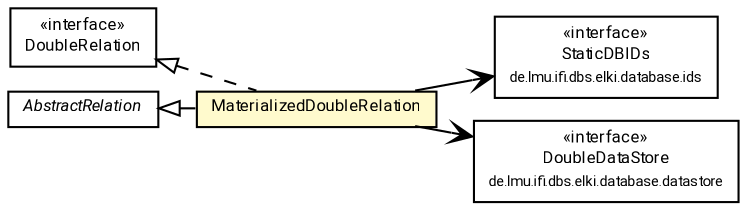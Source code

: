 #!/usr/local/bin/dot
#
# Class diagram 
# Generated by UMLGraph version R5_7_2-60-g0e99a6 (http://www.spinellis.gr/umlgraph/)
#

digraph G {
	graph [fontnames="svg"]
	edge [fontname="Roboto",fontsize=7,labelfontname="Roboto",labelfontsize=7,color="black"];
	node [fontname="Roboto",fontcolor="black",fontsize=8,shape=plaintext,margin=0,width=0,height=0];
	nodesep=0.15;
	ranksep=0.25;
	rankdir=LR;
	// de.lmu.ifi.dbs.elki.database.relation.DoubleRelation
	c6810696 [label=<<table title="de.lmu.ifi.dbs.elki.database.relation.DoubleRelation" border="0" cellborder="1" cellspacing="0" cellpadding="2" href="DoubleRelation.html" target="_parent">
		<tr><td><table border="0" cellspacing="0" cellpadding="1">
		<tr><td align="center" balign="center"> &#171;interface&#187; </td></tr>
		<tr><td align="center" balign="center"> <font face="Roboto">DoubleRelation</font> </td></tr>
		</table></td></tr>
		</table>>, URL="DoubleRelation.html"];
	// de.lmu.ifi.dbs.elki.database.ids.StaticDBIDs
	c6810856 [label=<<table title="de.lmu.ifi.dbs.elki.database.ids.StaticDBIDs" border="0" cellborder="1" cellspacing="0" cellpadding="2" href="../ids/StaticDBIDs.html" target="_parent">
		<tr><td><table border="0" cellspacing="0" cellpadding="1">
		<tr><td align="center" balign="center"> &#171;interface&#187; </td></tr>
		<tr><td align="center" balign="center"> <font face="Roboto">StaticDBIDs</font> </td></tr>
		<tr><td align="center" balign="center"> <font face="Roboto" point-size="7.0">de.lmu.ifi.dbs.elki.database.ids</font> </td></tr>
		</table></td></tr>
		</table>>, URL="../ids/StaticDBIDs.html"];
	// de.lmu.ifi.dbs.elki.database.datastore.DoubleDataStore
	c6810906 [label=<<table title="de.lmu.ifi.dbs.elki.database.datastore.DoubleDataStore" border="0" cellborder="1" cellspacing="0" cellpadding="2" href="../datastore/DoubleDataStore.html" target="_parent">
		<tr><td><table border="0" cellspacing="0" cellpadding="1">
		<tr><td align="center" balign="center"> &#171;interface&#187; </td></tr>
		<tr><td align="center" balign="center"> <font face="Roboto">DoubleDataStore</font> </td></tr>
		<tr><td align="center" balign="center"> <font face="Roboto" point-size="7.0">de.lmu.ifi.dbs.elki.database.datastore</font> </td></tr>
		</table></td></tr>
		</table>>, URL="../datastore/DoubleDataStore.html"];
	// de.lmu.ifi.dbs.elki.database.relation.AbstractRelation<O>
	c6811769 [label=<<table title="de.lmu.ifi.dbs.elki.database.relation.AbstractRelation" border="0" cellborder="1" cellspacing="0" cellpadding="2" href="AbstractRelation.html" target="_parent">
		<tr><td><table border="0" cellspacing="0" cellpadding="1">
		<tr><td align="center" balign="center"> <font face="Roboto"><i>AbstractRelation</i></font> </td></tr>
		</table></td></tr>
		</table>>, URL="AbstractRelation.html"];
	// de.lmu.ifi.dbs.elki.database.relation.MaterializedDoubleRelation
	c6811773 [label=<<table title="de.lmu.ifi.dbs.elki.database.relation.MaterializedDoubleRelation" border="0" cellborder="1" cellspacing="0" cellpadding="2" bgcolor="lemonChiffon" href="MaterializedDoubleRelation.html" target="_parent">
		<tr><td><table border="0" cellspacing="0" cellpadding="1">
		<tr><td align="center" balign="center"> <font face="Roboto">MaterializedDoubleRelation</font> </td></tr>
		</table></td></tr>
		</table>>, URL="MaterializedDoubleRelation.html"];
	// de.lmu.ifi.dbs.elki.database.relation.MaterializedDoubleRelation extends de.lmu.ifi.dbs.elki.database.relation.AbstractRelation<O>
	c6811769 -> c6811773 [arrowtail=empty,dir=back,weight=10];
	// de.lmu.ifi.dbs.elki.database.relation.MaterializedDoubleRelation implements de.lmu.ifi.dbs.elki.database.relation.DoubleRelation
	c6810696 -> c6811773 [arrowtail=empty,style=dashed,dir=back,weight=9];
	// de.lmu.ifi.dbs.elki.database.relation.MaterializedDoubleRelation navassoc de.lmu.ifi.dbs.elki.database.datastore.DoubleDataStore
	c6811773 -> c6810906 [arrowhead=open,weight=1];
	// de.lmu.ifi.dbs.elki.database.relation.MaterializedDoubleRelation navassoc de.lmu.ifi.dbs.elki.database.ids.StaticDBIDs
	c6811773 -> c6810856 [arrowhead=open,weight=1];
}


